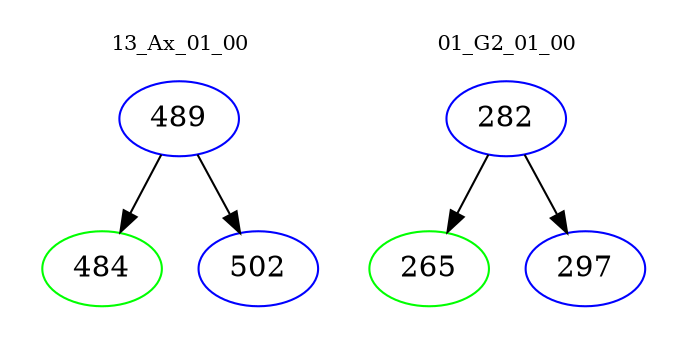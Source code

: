 digraph{
subgraph cluster_0 {
color = white
label = "13_Ax_01_00";
fontsize=10;
T0_489 [label="489", color="blue"]
T0_489 -> T0_484 [color="black"]
T0_484 [label="484", color="green"]
T0_489 -> T0_502 [color="black"]
T0_502 [label="502", color="blue"]
}
subgraph cluster_1 {
color = white
label = "01_G2_01_00";
fontsize=10;
T1_282 [label="282", color="blue"]
T1_282 -> T1_265 [color="black"]
T1_265 [label="265", color="green"]
T1_282 -> T1_297 [color="black"]
T1_297 [label="297", color="blue"]
}
}
